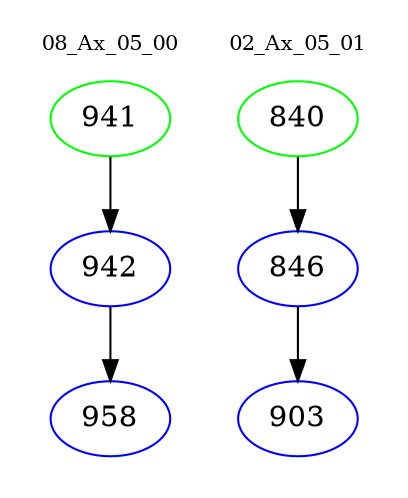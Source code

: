 digraph{
subgraph cluster_0 {
color = white
label = "08_Ax_05_00";
fontsize=10;
T0_941 [label="941", color="green"]
T0_941 -> T0_942 [color="black"]
T0_942 [label="942", color="blue"]
T0_942 -> T0_958 [color="black"]
T0_958 [label="958", color="blue"]
}
subgraph cluster_1 {
color = white
label = "02_Ax_05_01";
fontsize=10;
T1_840 [label="840", color="green"]
T1_840 -> T1_846 [color="black"]
T1_846 [label="846", color="blue"]
T1_846 -> T1_903 [color="black"]
T1_903 [label="903", color="blue"]
}
}
